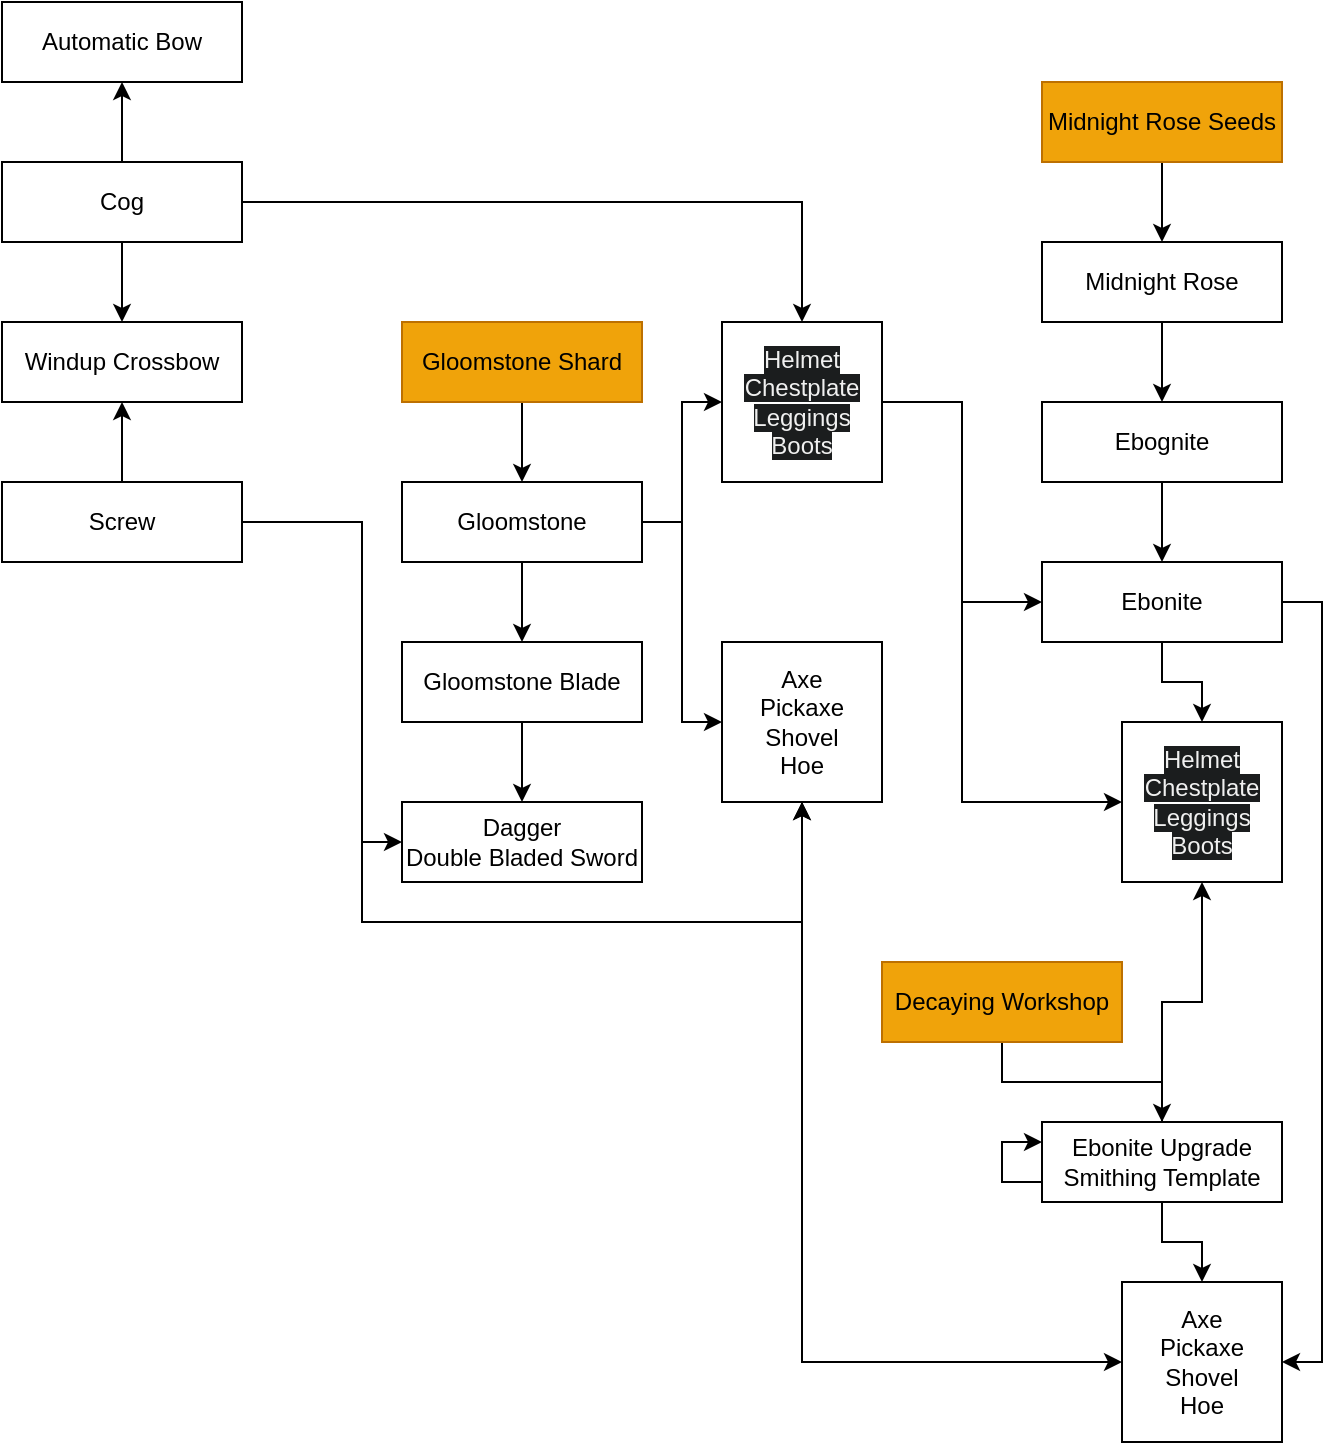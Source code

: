 <mxfile version="22.1.18" type="device">
  <diagram name="Pagina-1" id="g1vDIpvNt1iP5FNlEiaI">
    <mxGraphModel dx="1709" dy="1737" grid="1" gridSize="10" guides="1" tooltips="1" connect="1" arrows="1" fold="1" page="1" pageScale="1" pageWidth="827" pageHeight="1169" math="0" shadow="0">
      <root>
        <mxCell id="0" />
        <mxCell id="1" parent="0" />
        <mxCell id="6QQouXsAkMZPYascOKj7-4" value="" style="edgeStyle=orthogonalEdgeStyle;rounded=0;orthogonalLoop=1;jettySize=auto;html=1;" edge="1" parent="1" source="6QQouXsAkMZPYascOKj7-1" target="6QQouXsAkMZPYascOKj7-3">
          <mxGeometry relative="1" as="geometry" />
        </mxCell>
        <mxCell id="6QQouXsAkMZPYascOKj7-1" value="Gloomstone Shard" style="rounded=0;whiteSpace=wrap;html=1;fontFamily=Arial;fillColor=#f0a30a;fontColor=#000000;strokeColor=#BD7000;" vertex="1" parent="1">
          <mxGeometry x="80" y="120" width="120" height="40" as="geometry" />
        </mxCell>
        <mxCell id="6QQouXsAkMZPYascOKj7-6" value="" style="edgeStyle=orthogonalEdgeStyle;rounded=0;orthogonalLoop=1;jettySize=auto;html=1;" edge="1" parent="1" source="6QQouXsAkMZPYascOKj7-3" target="6QQouXsAkMZPYascOKj7-5">
          <mxGeometry relative="1" as="geometry" />
        </mxCell>
        <mxCell id="6QQouXsAkMZPYascOKj7-22" value="" style="edgeStyle=orthogonalEdgeStyle;rounded=0;orthogonalLoop=1;jettySize=auto;html=1;" edge="1" parent="1" source="6QQouXsAkMZPYascOKj7-3" target="6QQouXsAkMZPYascOKj7-21">
          <mxGeometry relative="1" as="geometry" />
        </mxCell>
        <mxCell id="6QQouXsAkMZPYascOKj7-23" style="edgeStyle=orthogonalEdgeStyle;rounded=0;orthogonalLoop=1;jettySize=auto;html=1;entryX=0;entryY=0.5;entryDx=0;entryDy=0;" edge="1" parent="1" source="6QQouXsAkMZPYascOKj7-3" target="6QQouXsAkMZPYascOKj7-9">
          <mxGeometry relative="1" as="geometry" />
        </mxCell>
        <mxCell id="6QQouXsAkMZPYascOKj7-3" value="Gloomstone" style="rounded=0;whiteSpace=wrap;html=1;fontFamily=Arial;" vertex="1" parent="1">
          <mxGeometry x="80" y="200" width="120" height="40" as="geometry" />
        </mxCell>
        <mxCell id="6QQouXsAkMZPYascOKj7-44" value="" style="edgeStyle=orthogonalEdgeStyle;rounded=0;orthogonalLoop=1;jettySize=auto;html=1;" edge="1" parent="1" source="6QQouXsAkMZPYascOKj7-5" target="6QQouXsAkMZPYascOKj7-11">
          <mxGeometry relative="1" as="geometry" />
        </mxCell>
        <mxCell id="6QQouXsAkMZPYascOKj7-5" value="Gloomstone Blade" style="rounded=0;whiteSpace=wrap;html=1;fontFamily=Arial;" vertex="1" parent="1">
          <mxGeometry x="80" y="280" width="120" height="40" as="geometry" />
        </mxCell>
        <mxCell id="6QQouXsAkMZPYascOKj7-64" style="edgeStyle=orthogonalEdgeStyle;rounded=0;orthogonalLoop=1;jettySize=auto;html=1;entryX=0;entryY=0.5;entryDx=0;entryDy=0;exitX=0.5;exitY=1;exitDx=0;exitDy=0;" edge="1" parent="1" source="6QQouXsAkMZPYascOKj7-9" target="6QQouXsAkMZPYascOKj7-62">
          <mxGeometry relative="1" as="geometry" />
        </mxCell>
        <mxCell id="6QQouXsAkMZPYascOKj7-9" value="Axe&lt;br&gt;Pickaxe&lt;br&gt;Shovel&lt;br&gt;Hoe" style="rounded=0;whiteSpace=wrap;html=1;fontFamily=Arial;" vertex="1" parent="1">
          <mxGeometry x="240" y="280" width="80" height="80" as="geometry" />
        </mxCell>
        <mxCell id="6QQouXsAkMZPYascOKj7-11" value="Dagger&lt;br&gt;Double Bladed Sword" style="rounded=0;whiteSpace=wrap;html=1;fontFamily=Arial;" vertex="1" parent="1">
          <mxGeometry x="80" y="360" width="120" height="40" as="geometry" />
        </mxCell>
        <mxCell id="6QQouXsAkMZPYascOKj7-15" value="" style="edgeStyle=orthogonalEdgeStyle;rounded=0;orthogonalLoop=1;jettySize=auto;html=1;" edge="1" parent="1" source="6QQouXsAkMZPYascOKj7-13" target="6QQouXsAkMZPYascOKj7-14">
          <mxGeometry relative="1" as="geometry" />
        </mxCell>
        <mxCell id="6QQouXsAkMZPYascOKj7-13" value="Midnight Rose Seeds" style="rounded=0;whiteSpace=wrap;html=1;fontFamily=Arial;fillColor=#f0a30a;fontColor=#000000;strokeColor=#BD7000;" vertex="1" parent="1">
          <mxGeometry x="400" width="120" height="40" as="geometry" />
        </mxCell>
        <mxCell id="6QQouXsAkMZPYascOKj7-17" value="" style="edgeStyle=orthogonalEdgeStyle;rounded=0;orthogonalLoop=1;jettySize=auto;html=1;" edge="1" parent="1" source="6QQouXsAkMZPYascOKj7-14" target="6QQouXsAkMZPYascOKj7-16">
          <mxGeometry relative="1" as="geometry" />
        </mxCell>
        <mxCell id="6QQouXsAkMZPYascOKj7-14" value="Midnight Rose" style="rounded=0;whiteSpace=wrap;html=1;fontFamily=Arial;" vertex="1" parent="1">
          <mxGeometry x="400" y="80" width="120" height="40" as="geometry" />
        </mxCell>
        <mxCell id="6QQouXsAkMZPYascOKj7-72" value="" style="edgeStyle=orthogonalEdgeStyle;rounded=0;orthogonalLoop=1;jettySize=auto;html=1;" edge="1" parent="1" source="6QQouXsAkMZPYascOKj7-16" target="6QQouXsAkMZPYascOKj7-18">
          <mxGeometry relative="1" as="geometry" />
        </mxCell>
        <mxCell id="6QQouXsAkMZPYascOKj7-16" value="Ebognite" style="rounded=0;whiteSpace=wrap;html=1;fontFamily=Arial;" vertex="1" parent="1">
          <mxGeometry x="400" y="160" width="120" height="40" as="geometry" />
        </mxCell>
        <mxCell id="6QQouXsAkMZPYascOKj7-67" style="edgeStyle=orthogonalEdgeStyle;rounded=0;orthogonalLoop=1;jettySize=auto;html=1;" edge="1" parent="1" source="6QQouXsAkMZPYascOKj7-18" target="6QQouXsAkMZPYascOKj7-26">
          <mxGeometry relative="1" as="geometry" />
        </mxCell>
        <mxCell id="6QQouXsAkMZPYascOKj7-75" style="edgeStyle=orthogonalEdgeStyle;rounded=0;orthogonalLoop=1;jettySize=auto;html=1;entryX=1;entryY=0.5;entryDx=0;entryDy=0;exitX=1;exitY=0.5;exitDx=0;exitDy=0;" edge="1" parent="1" source="6QQouXsAkMZPYascOKj7-18" target="6QQouXsAkMZPYascOKj7-62">
          <mxGeometry relative="1" as="geometry" />
        </mxCell>
        <mxCell id="6QQouXsAkMZPYascOKj7-18" value="Ebonite" style="rounded=0;whiteSpace=wrap;html=1;fontFamily=Arial;" vertex="1" parent="1">
          <mxGeometry x="400" y="240" width="120" height="40" as="geometry" />
        </mxCell>
        <mxCell id="6QQouXsAkMZPYascOKj7-71" style="edgeStyle=orthogonalEdgeStyle;rounded=0;orthogonalLoop=1;jettySize=auto;html=1;entryX=0;entryY=0.5;entryDx=0;entryDy=0;" edge="1" parent="1" source="6QQouXsAkMZPYascOKj7-21" target="6QQouXsAkMZPYascOKj7-18">
          <mxGeometry relative="1" as="geometry" />
        </mxCell>
        <mxCell id="6QQouXsAkMZPYascOKj7-76" style="edgeStyle=orthogonalEdgeStyle;rounded=0;orthogonalLoop=1;jettySize=auto;html=1;exitX=1;exitY=0.5;exitDx=0;exitDy=0;entryX=0;entryY=0.5;entryDx=0;entryDy=0;" edge="1" parent="1" source="6QQouXsAkMZPYascOKj7-21" target="6QQouXsAkMZPYascOKj7-26">
          <mxGeometry relative="1" as="geometry">
            <Array as="points">
              <mxPoint x="360" y="160" />
              <mxPoint x="360" y="360" />
            </Array>
          </mxGeometry>
        </mxCell>
        <mxCell id="6QQouXsAkMZPYascOKj7-21" value="&lt;span style=&quot;color: rgb(240, 240, 240); font-family: Arial; font-size: 12px; font-style: normal; font-variant-ligatures: normal; font-variant-caps: normal; font-weight: 400; letter-spacing: normal; orphans: 2; text-align: center; text-indent: 0px; text-transform: none; widows: 2; word-spacing: 0px; -webkit-text-stroke-width: 0px; background-color: rgb(27, 29, 30); text-decoration-thickness: initial; text-decoration-style: initial; text-decoration-color: initial; float: none; display: inline !important;&quot;&gt;Helmet&lt;/span&gt;&lt;br style=&quot;border-color: rgb(0, 0, 0); color: rgb(240, 240, 240); font-family: Arial; font-size: 12px; font-style: normal; font-variant-ligatures: normal; font-variant-caps: normal; font-weight: 400; letter-spacing: normal; orphans: 2; text-align: center; text-indent: 0px; text-transform: none; widows: 2; word-spacing: 0px; -webkit-text-stroke-width: 0px; background-color: rgb(27, 29, 30); text-decoration-thickness: initial; text-decoration-style: initial; text-decoration-color: initial;&quot;&gt;&lt;span style=&quot;color: rgb(240, 240, 240); font-family: Arial; font-size: 12px; font-style: normal; font-variant-ligatures: normal; font-variant-caps: normal; font-weight: 400; letter-spacing: normal; orphans: 2; text-align: center; text-indent: 0px; text-transform: none; widows: 2; word-spacing: 0px; -webkit-text-stroke-width: 0px; background-color: rgb(27, 29, 30); text-decoration-thickness: initial; text-decoration-style: initial; text-decoration-color: initial; float: none; display: inline !important;&quot;&gt;Chestplate&lt;/span&gt;&lt;br style=&quot;border-color: rgb(0, 0, 0); color: rgb(240, 240, 240); font-family: Arial; font-size: 12px; font-style: normal; font-variant-ligatures: normal; font-variant-caps: normal; font-weight: 400; letter-spacing: normal; orphans: 2; text-align: center; text-indent: 0px; text-transform: none; widows: 2; word-spacing: 0px; -webkit-text-stroke-width: 0px; background-color: rgb(27, 29, 30); text-decoration-thickness: initial; text-decoration-style: initial; text-decoration-color: initial;&quot;&gt;&lt;span style=&quot;color: rgb(240, 240, 240); font-family: Arial; font-size: 12px; font-style: normal; font-variant-ligatures: normal; font-variant-caps: normal; font-weight: 400; letter-spacing: normal; orphans: 2; text-align: center; text-indent: 0px; text-transform: none; widows: 2; word-spacing: 0px; -webkit-text-stroke-width: 0px; background-color: rgb(27, 29, 30); text-decoration-thickness: initial; text-decoration-style: initial; text-decoration-color: initial; float: none; display: inline !important;&quot;&gt;Leggings&lt;/span&gt;&lt;br style=&quot;border-color: rgb(0, 0, 0); color: rgb(240, 240, 240); font-family: Arial; font-size: 12px; font-style: normal; font-variant-ligatures: normal; font-variant-caps: normal; font-weight: 400; letter-spacing: normal; orphans: 2; text-align: center; text-indent: 0px; text-transform: none; widows: 2; word-spacing: 0px; -webkit-text-stroke-width: 0px; background-color: rgb(27, 29, 30); text-decoration-thickness: initial; text-decoration-style: initial; text-decoration-color: initial;&quot;&gt;&lt;span style=&quot;color: rgb(240, 240, 240); font-family: Arial; font-size: 12px; font-style: normal; font-variant-ligatures: normal; font-variant-caps: normal; font-weight: 400; letter-spacing: normal; orphans: 2; text-align: center; text-indent: 0px; text-transform: none; widows: 2; word-spacing: 0px; -webkit-text-stroke-width: 0px; background-color: rgb(27, 29, 30); text-decoration-thickness: initial; text-decoration-style: initial; text-decoration-color: initial; float: none; display: inline !important;&quot;&gt;Boots&lt;/span&gt;" style="rounded=0;whiteSpace=wrap;html=1;fontFamily=Arial;" vertex="1" parent="1">
          <mxGeometry x="240" y="120" width="80" height="80" as="geometry" />
        </mxCell>
        <mxCell id="6QQouXsAkMZPYascOKj7-26" value="&lt;span style=&quot;color: rgb(240, 240, 240); font-family: Arial; font-size: 12px; font-style: normal; font-variant-ligatures: normal; font-variant-caps: normal; font-weight: 400; letter-spacing: normal; orphans: 2; text-align: center; text-indent: 0px; text-transform: none; widows: 2; word-spacing: 0px; -webkit-text-stroke-width: 0px; background-color: rgb(27, 29, 30); text-decoration-thickness: initial; text-decoration-style: initial; text-decoration-color: initial; float: none; display: inline !important;&quot;&gt;Helmet&lt;/span&gt;&lt;br style=&quot;border-color: rgb(0, 0, 0); color: rgb(240, 240, 240); font-family: Arial; font-size: 12px; font-style: normal; font-variant-ligatures: normal; font-variant-caps: normal; font-weight: 400; letter-spacing: normal; orphans: 2; text-align: center; text-indent: 0px; text-transform: none; widows: 2; word-spacing: 0px; -webkit-text-stroke-width: 0px; background-color: rgb(27, 29, 30); text-decoration-thickness: initial; text-decoration-style: initial; text-decoration-color: initial;&quot;&gt;&lt;span style=&quot;color: rgb(240, 240, 240); font-family: Arial; font-size: 12px; font-style: normal; font-variant-ligatures: normal; font-variant-caps: normal; font-weight: 400; letter-spacing: normal; orphans: 2; text-align: center; text-indent: 0px; text-transform: none; widows: 2; word-spacing: 0px; -webkit-text-stroke-width: 0px; background-color: rgb(27, 29, 30); text-decoration-thickness: initial; text-decoration-style: initial; text-decoration-color: initial; float: none; display: inline !important;&quot;&gt;Chestplate&lt;/span&gt;&lt;br style=&quot;border-color: rgb(0, 0, 0); color: rgb(240, 240, 240); font-family: Arial; font-size: 12px; font-style: normal; font-variant-ligatures: normal; font-variant-caps: normal; font-weight: 400; letter-spacing: normal; orphans: 2; text-align: center; text-indent: 0px; text-transform: none; widows: 2; word-spacing: 0px; -webkit-text-stroke-width: 0px; background-color: rgb(27, 29, 30); text-decoration-thickness: initial; text-decoration-style: initial; text-decoration-color: initial;&quot;&gt;&lt;span style=&quot;color: rgb(240, 240, 240); font-family: Arial; font-size: 12px; font-style: normal; font-variant-ligatures: normal; font-variant-caps: normal; font-weight: 400; letter-spacing: normal; orphans: 2; text-align: center; text-indent: 0px; text-transform: none; widows: 2; word-spacing: 0px; -webkit-text-stroke-width: 0px; background-color: rgb(27, 29, 30); text-decoration-thickness: initial; text-decoration-style: initial; text-decoration-color: initial; float: none; display: inline !important;&quot;&gt;Leggings&lt;/span&gt;&lt;br style=&quot;border-color: rgb(0, 0, 0); color: rgb(240, 240, 240); font-family: Arial; font-size: 12px; font-style: normal; font-variant-ligatures: normal; font-variant-caps: normal; font-weight: 400; letter-spacing: normal; orphans: 2; text-align: center; text-indent: 0px; text-transform: none; widows: 2; word-spacing: 0px; -webkit-text-stroke-width: 0px; background-color: rgb(27, 29, 30); text-decoration-thickness: initial; text-decoration-style: initial; text-decoration-color: initial;&quot;&gt;&lt;span style=&quot;color: rgb(240, 240, 240); font-family: Arial; font-size: 12px; font-style: normal; font-variant-ligatures: normal; font-variant-caps: normal; font-weight: 400; letter-spacing: normal; orphans: 2; text-align: center; text-indent: 0px; text-transform: none; widows: 2; word-spacing: 0px; -webkit-text-stroke-width: 0px; background-color: rgb(27, 29, 30); text-decoration-thickness: initial; text-decoration-style: initial; text-decoration-color: initial; float: none; display: inline !important;&quot;&gt;Boots&lt;br&gt;&lt;/span&gt;" style="rounded=0;whiteSpace=wrap;html=1;fontFamily=Arial;" vertex="1" parent="1">
          <mxGeometry x="440" y="320" width="80" height="80" as="geometry" />
        </mxCell>
        <mxCell id="6QQouXsAkMZPYascOKj7-34" value="" style="edgeStyle=orthogonalEdgeStyle;rounded=0;orthogonalLoop=1;jettySize=auto;html=1;" edge="1" parent="1" source="6QQouXsAkMZPYascOKj7-29" target="6QQouXsAkMZPYascOKj7-31">
          <mxGeometry relative="1" as="geometry" />
        </mxCell>
        <mxCell id="6QQouXsAkMZPYascOKj7-49" style="edgeStyle=orthogonalEdgeStyle;rounded=0;orthogonalLoop=1;jettySize=auto;html=1;" edge="1" parent="1" source="6QQouXsAkMZPYascOKj7-29" target="6QQouXsAkMZPYascOKj7-21">
          <mxGeometry relative="1" as="geometry" />
        </mxCell>
        <mxCell id="6QQouXsAkMZPYascOKj7-56" value="" style="edgeStyle=orthogonalEdgeStyle;rounded=0;orthogonalLoop=1;jettySize=auto;html=1;" edge="1" parent="1" source="6QQouXsAkMZPYascOKj7-29" target="6QQouXsAkMZPYascOKj7-54">
          <mxGeometry relative="1" as="geometry" />
        </mxCell>
        <mxCell id="6QQouXsAkMZPYascOKj7-29" value="Cog" style="rounded=0;whiteSpace=wrap;html=1;fontFamily=Arial;" vertex="1" parent="1">
          <mxGeometry x="-120" y="40" width="120" height="40" as="geometry" />
        </mxCell>
        <mxCell id="6QQouXsAkMZPYascOKj7-42" style="edgeStyle=orthogonalEdgeStyle;rounded=0;orthogonalLoop=1;jettySize=auto;html=1;entryX=0.5;entryY=1;entryDx=0;entryDy=0;" edge="1" parent="1" source="6QQouXsAkMZPYascOKj7-30" target="6QQouXsAkMZPYascOKj7-31">
          <mxGeometry relative="1" as="geometry" />
        </mxCell>
        <mxCell id="6QQouXsAkMZPYascOKj7-50" style="edgeStyle=orthogonalEdgeStyle;rounded=0;orthogonalLoop=1;jettySize=auto;html=1;entryX=0.5;entryY=1;entryDx=0;entryDy=0;" edge="1" parent="1" source="6QQouXsAkMZPYascOKj7-30" target="6QQouXsAkMZPYascOKj7-9">
          <mxGeometry relative="1" as="geometry">
            <Array as="points">
              <mxPoint x="60" y="220" />
              <mxPoint x="60" y="420" />
              <mxPoint x="280" y="420" />
            </Array>
          </mxGeometry>
        </mxCell>
        <mxCell id="6QQouXsAkMZPYascOKj7-52" style="edgeStyle=orthogonalEdgeStyle;rounded=0;orthogonalLoop=1;jettySize=auto;html=1;exitX=1;exitY=0.5;exitDx=0;exitDy=0;entryX=0;entryY=0.5;entryDx=0;entryDy=0;" edge="1" parent="1" source="6QQouXsAkMZPYascOKj7-30" target="6QQouXsAkMZPYascOKj7-11">
          <mxGeometry relative="1" as="geometry">
            <Array as="points">
              <mxPoint x="60" y="220" />
              <mxPoint x="60" y="380" />
            </Array>
          </mxGeometry>
        </mxCell>
        <mxCell id="6QQouXsAkMZPYascOKj7-81" style="edgeStyle=orthogonalEdgeStyle;rounded=0;orthogonalLoop=1;jettySize=auto;html=1;entryX=0.5;entryY=1;entryDx=0;entryDy=0;" edge="1" parent="1" source="6QQouXsAkMZPYascOKj7-30" target="6QQouXsAkMZPYascOKj7-9">
          <mxGeometry relative="1" as="geometry">
            <Array as="points">
              <mxPoint x="60" y="220" />
              <mxPoint x="60" y="420" />
              <mxPoint x="280" y="420" />
            </Array>
          </mxGeometry>
        </mxCell>
        <mxCell id="6QQouXsAkMZPYascOKj7-30" value="Screw" style="rounded=0;whiteSpace=wrap;html=1;fontFamily=Arial;" vertex="1" parent="1">
          <mxGeometry x="-120" y="200" width="120" height="40" as="geometry" />
        </mxCell>
        <mxCell id="6QQouXsAkMZPYascOKj7-31" value="Windup Crossbow" style="rounded=0;whiteSpace=wrap;html=1;fontFamily=Arial;" vertex="1" parent="1">
          <mxGeometry x="-120" y="120" width="120" height="40" as="geometry" />
        </mxCell>
        <mxCell id="6QQouXsAkMZPYascOKj7-54" value="Automatic Bow" style="rounded=0;whiteSpace=wrap;html=1;fontFamily=Arial;" vertex="1" parent="1">
          <mxGeometry x="-120" y="-40" width="120" height="40" as="geometry" />
        </mxCell>
        <mxCell id="6QQouXsAkMZPYascOKj7-77" style="edgeStyle=orthogonalEdgeStyle;rounded=0;orthogonalLoop=1;jettySize=auto;html=1;" edge="1" parent="1" source="6QQouXsAkMZPYascOKj7-57" target="6QQouXsAkMZPYascOKj7-26">
          <mxGeometry relative="1" as="geometry" />
        </mxCell>
        <mxCell id="6QQouXsAkMZPYascOKj7-78" style="edgeStyle=orthogonalEdgeStyle;rounded=0;orthogonalLoop=1;jettySize=auto;html=1;" edge="1" parent="1" source="6QQouXsAkMZPYascOKj7-57" target="6QQouXsAkMZPYascOKj7-62">
          <mxGeometry relative="1" as="geometry" />
        </mxCell>
        <mxCell id="6QQouXsAkMZPYascOKj7-80" style="edgeStyle=orthogonalEdgeStyle;rounded=0;orthogonalLoop=1;jettySize=auto;html=1;exitX=0;exitY=0.75;exitDx=0;exitDy=0;entryX=0;entryY=0.25;entryDx=0;entryDy=0;" edge="1" parent="1" source="6QQouXsAkMZPYascOKj7-57" target="6QQouXsAkMZPYascOKj7-57">
          <mxGeometry relative="1" as="geometry">
            <mxPoint x="400" y="430" as="targetPoint" />
            <mxPoint x="390" y="480" as="sourcePoint" />
            <Array as="points">
              <mxPoint x="380" y="550" />
              <mxPoint x="380" y="530" />
            </Array>
          </mxGeometry>
        </mxCell>
        <mxCell id="6QQouXsAkMZPYascOKj7-57" value="Ebonite Upgrade Smithing Template" style="rounded=0;whiteSpace=wrap;html=1;fontFamily=Arial;" vertex="1" parent="1">
          <mxGeometry x="400" y="520" width="120" height="40" as="geometry" />
        </mxCell>
        <mxCell id="6QQouXsAkMZPYascOKj7-62" value="Axe&lt;br&gt;Pickaxe&lt;br&gt;Shovel&lt;br&gt;Hoe" style="rounded=0;whiteSpace=wrap;html=1;fontFamily=Arial;" vertex="1" parent="1">
          <mxGeometry x="440" y="600" width="80" height="80" as="geometry" />
        </mxCell>
        <mxCell id="6QQouXsAkMZPYascOKj7-83" style="edgeStyle=orthogonalEdgeStyle;rounded=0;orthogonalLoop=1;jettySize=auto;html=1;exitX=0.5;exitY=1;exitDx=0;exitDy=0;" edge="1" parent="1" source="6QQouXsAkMZPYascOKj7-82" target="6QQouXsAkMZPYascOKj7-57">
          <mxGeometry relative="1" as="geometry" />
        </mxCell>
        <mxCell id="6QQouXsAkMZPYascOKj7-82" value="Decaying Workshop" style="rounded=0;whiteSpace=wrap;html=1;fontFamily=Arial;labelBackgroundColor=none;fillColor=#f0a30a;fontColor=#000000;strokeColor=#BD7000;" vertex="1" parent="1">
          <mxGeometry x="320" y="440" width="120" height="40" as="geometry" />
        </mxCell>
      </root>
    </mxGraphModel>
  </diagram>
</mxfile>
